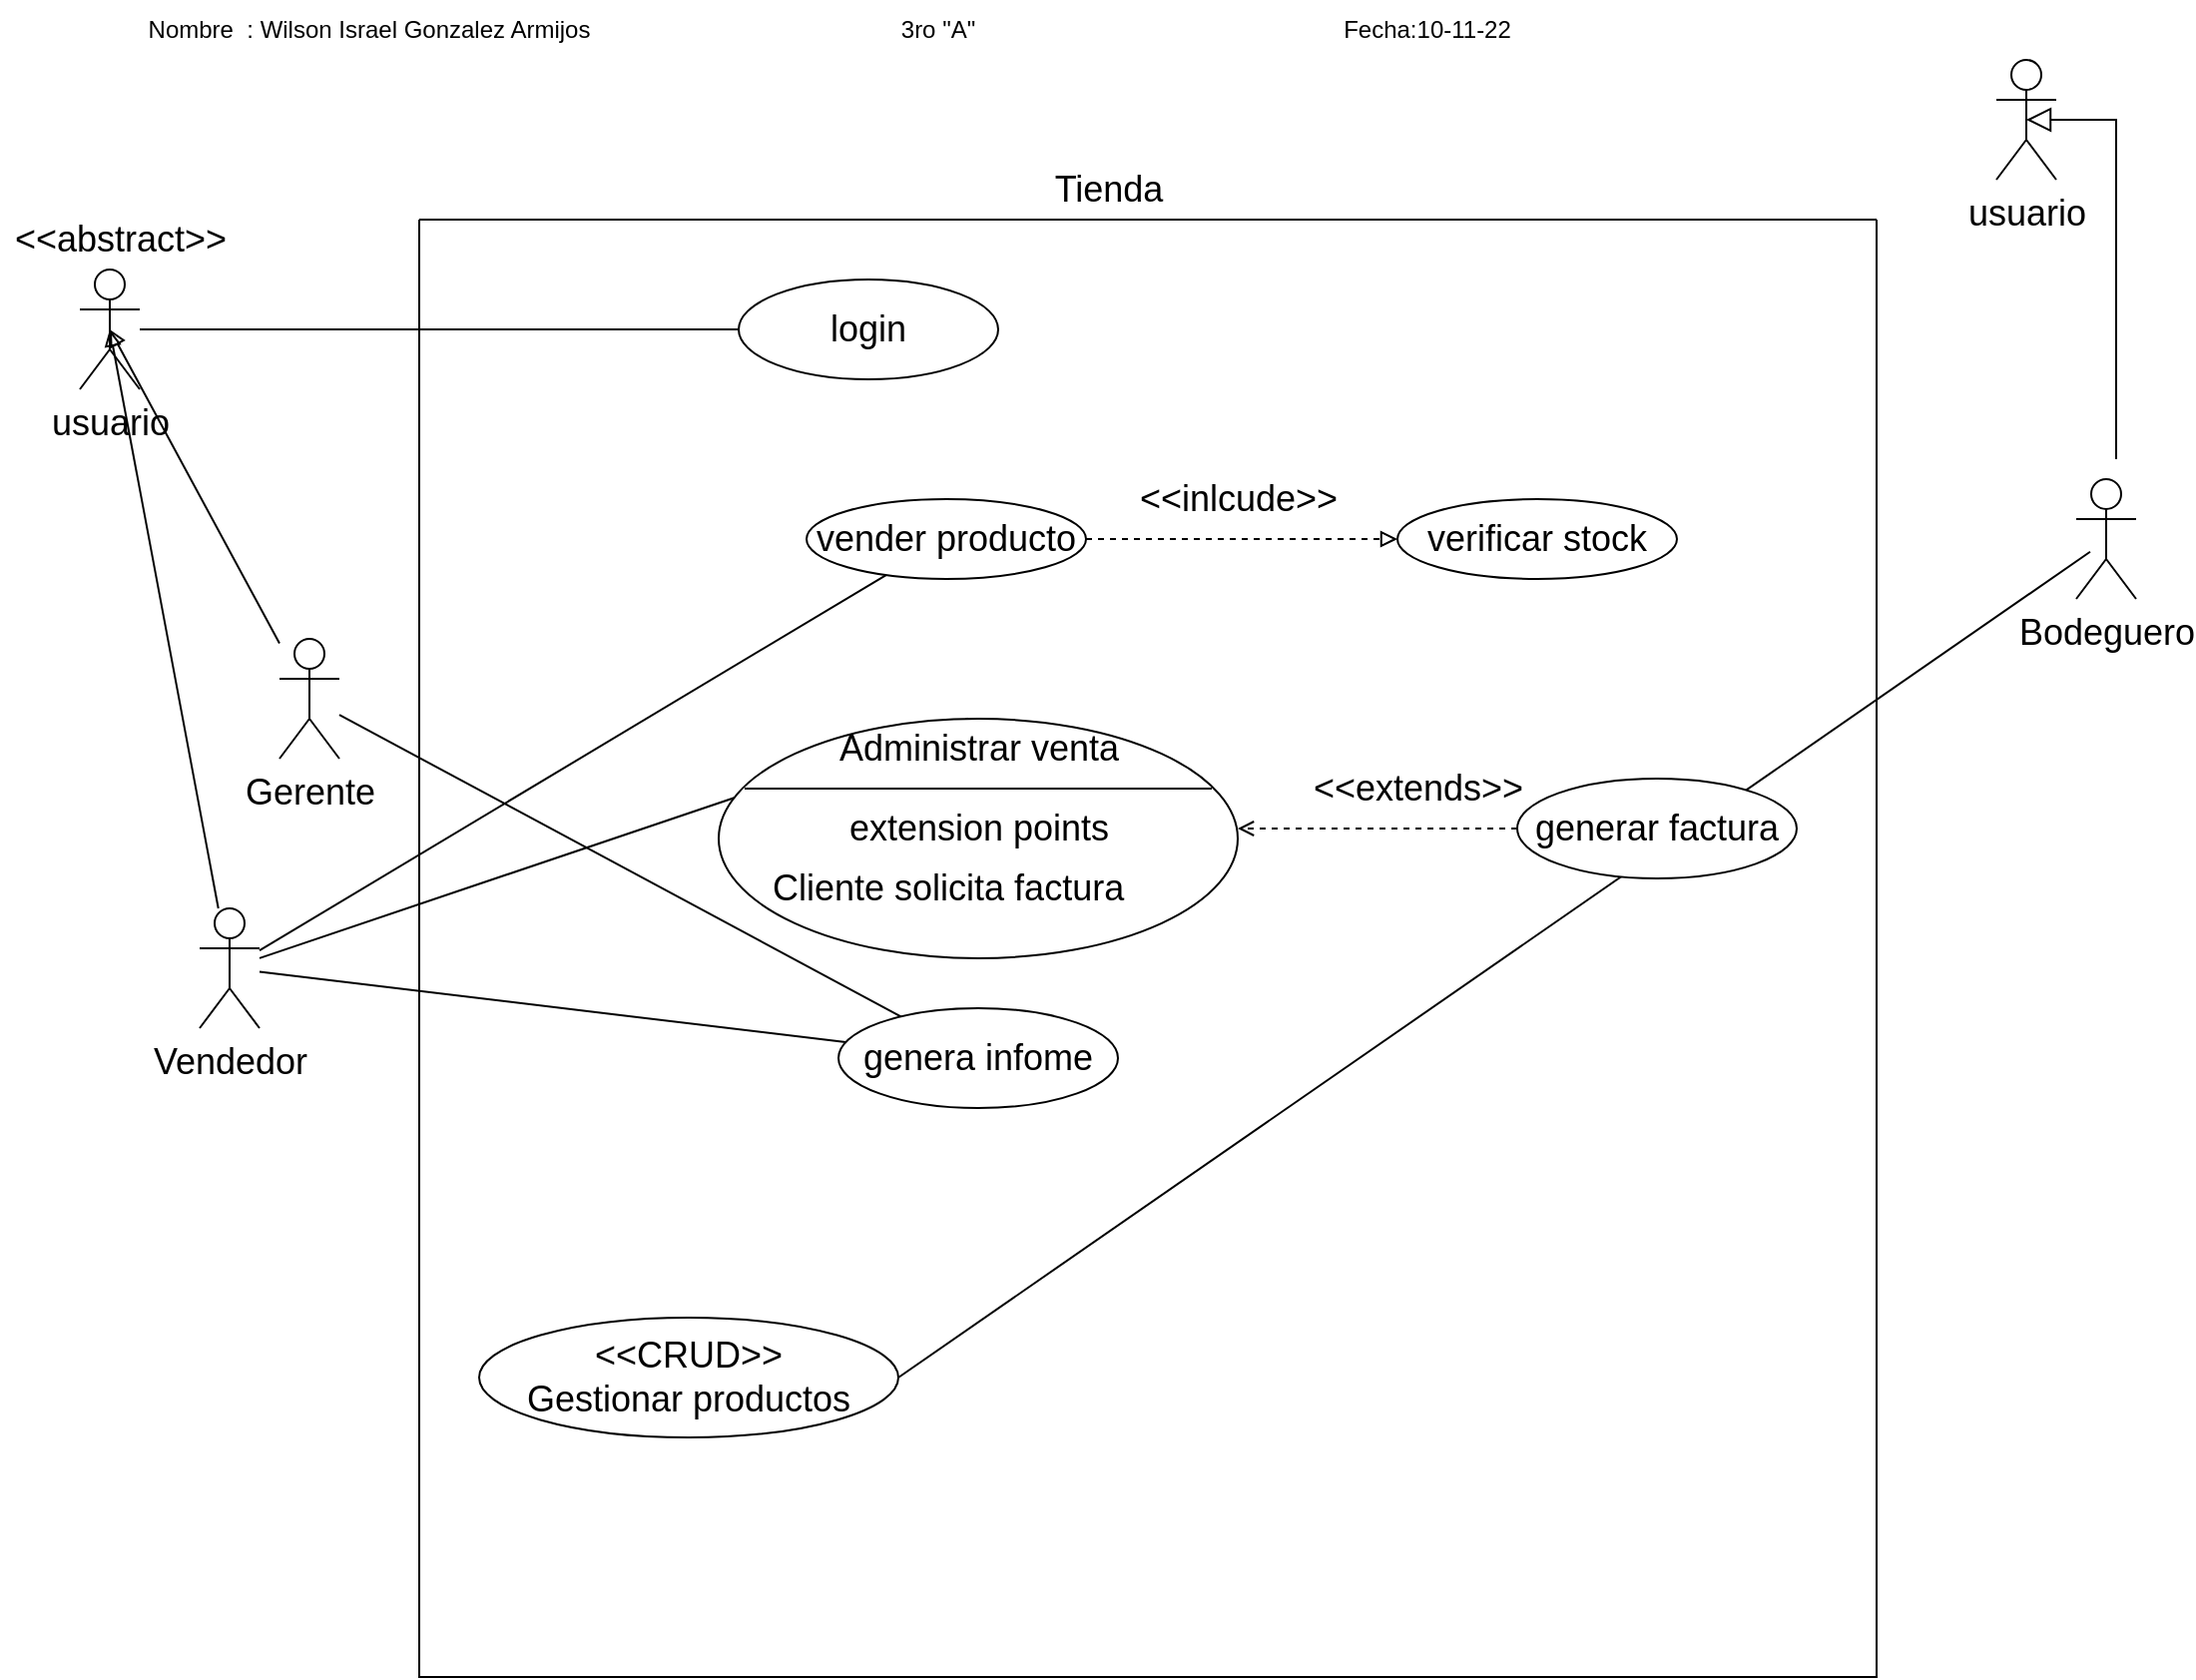 <mxfile version="20.3.0" type="device"><diagram id="G3F6BEOhICTXg5E2UmI8" name="Página-1"><mxGraphModel dx="1102" dy="865" grid="1" gridSize="10" guides="1" tooltips="1" connect="1" arrows="1" fold="1" page="1" pageScale="1" pageWidth="827" pageHeight="1169" math="0" shadow="0"><root><mxCell id="0"/><mxCell id="1" parent="0"/><mxCell id="aCcMlwVnYWPFwCFXUTF6-20" style="rounded=0;orthogonalLoop=1;jettySize=auto;html=1;fontSize=18;startArrow=none;startFill=0;endArrow=none;endFill=0;" parent="1" source="aCcMlwVnYWPFwCFXUTF6-4" target="aCcMlwVnYWPFwCFXUTF6-13" edge="1"><mxGeometry relative="1" as="geometry"/></mxCell><mxCell id="aCcMlwVnYWPFwCFXUTF6-42" style="rounded=0;orthogonalLoop=1;jettySize=auto;html=1;entryX=0.5;entryY=0.5;entryDx=0;entryDy=0;entryPerimeter=0;fontSize=18;startArrow=none;startFill=0;endArrow=block;endFill=0;" parent="1" source="aCcMlwVnYWPFwCFXUTF6-4" target="aCcMlwVnYWPFwCFXUTF6-39" edge="1"><mxGeometry relative="1" as="geometry"/></mxCell><mxCell id="aCcMlwVnYWPFwCFXUTF6-4" value="Gerente" style="shape=umlActor;verticalLabelPosition=bottom;verticalAlign=top;html=1;fontSize=18;" parent="1" vertex="1"><mxGeometry x="150" y="350" width="30" height="60" as="geometry"/></mxCell><mxCell id="aCcMlwVnYWPFwCFXUTF6-21" style="rounded=0;orthogonalLoop=1;jettySize=auto;html=1;fontSize=18;startArrow=none;startFill=0;endArrow=none;endFill=0;" parent="1" source="aCcMlwVnYWPFwCFXUTF6-5" target="aCcMlwVnYWPFwCFXUTF6-8" edge="1"><mxGeometry relative="1" as="geometry"/></mxCell><mxCell id="aCcMlwVnYWPFwCFXUTF6-22" style="rounded=0;orthogonalLoop=1;jettySize=auto;html=1;fontSize=18;startArrow=none;startFill=0;endArrow=none;endFill=0;" parent="1" source="aCcMlwVnYWPFwCFXUTF6-5" edge="1"><mxGeometry relative="1" as="geometry"><mxPoint x="495" y="390" as="targetPoint"/></mxGeometry></mxCell><mxCell id="aCcMlwVnYWPFwCFXUTF6-38" style="rounded=0;orthogonalLoop=1;jettySize=auto;html=1;fontSize=18;startArrow=none;startFill=0;endArrow=none;endFill=0;" parent="1" source="aCcMlwVnYWPFwCFXUTF6-5" target="aCcMlwVnYWPFwCFXUTF6-13" edge="1"><mxGeometry relative="1" as="geometry"/></mxCell><mxCell id="aCcMlwVnYWPFwCFXUTF6-44" style="rounded=0;orthogonalLoop=1;jettySize=auto;html=1;entryX=0.5;entryY=0.5;entryDx=0;entryDy=0;entryPerimeter=0;fontSize=18;startArrow=none;startFill=0;endArrow=block;endFill=0;" parent="1" source="aCcMlwVnYWPFwCFXUTF6-5" target="aCcMlwVnYWPFwCFXUTF6-39" edge="1"><mxGeometry relative="1" as="geometry"/></mxCell><mxCell id="aCcMlwVnYWPFwCFXUTF6-5" value="Vendedor" style="shape=umlActor;verticalLabelPosition=bottom;verticalAlign=top;html=1;fontSize=18;" parent="1" vertex="1"><mxGeometry x="110" y="485" width="30" height="60" as="geometry"/></mxCell><mxCell id="aCcMlwVnYWPFwCFXUTF6-48" style="rounded=0;orthogonalLoop=1;jettySize=auto;html=1;entryX=1;entryY=0.5;entryDx=0;entryDy=0;fontSize=18;startArrow=none;startFill=0;endArrow=none;endFill=0;exitX=0.233;exitY=0.606;exitDx=0;exitDy=0;exitPerimeter=0;" parent="1" source="aCcMlwVnYWPFwCFXUTF6-6" target="aCcMlwVnYWPFwCFXUTF6-12" edge="1"><mxGeometry relative="1" as="geometry"><mxPoint x="1030" y="370" as="sourcePoint"/></mxGeometry></mxCell><mxCell id="aCcMlwVnYWPFwCFXUTF6-55" style="edgeStyle=orthogonalEdgeStyle;rounded=0;orthogonalLoop=1;jettySize=auto;html=1;entryX=0.5;entryY=0.5;entryDx=0;entryDy=0;entryPerimeter=0;fontSize=18;startArrow=none;startFill=0;endArrow=block;endFill=0;strokeWidth=1;endSize=10;" parent="1" target="aCcMlwVnYWPFwCFXUTF6-50" edge="1"><mxGeometry relative="1" as="geometry"><mxPoint x="1070" y="260" as="sourcePoint"/><Array as="points"><mxPoint x="1070" y="260"/><mxPoint x="1070" y="90"/></Array></mxGeometry></mxCell><mxCell id="aCcMlwVnYWPFwCFXUTF6-6" value="Bodeguero" style="shape=umlActor;verticalLabelPosition=bottom;verticalAlign=top;html=1;fontSize=18;" parent="1" vertex="1"><mxGeometry x="1050" y="270" width="30" height="60" as="geometry"/></mxCell><mxCell id="aCcMlwVnYWPFwCFXUTF6-28" style="edgeStyle=orthogonalEdgeStyle;rounded=0;orthogonalLoop=1;jettySize=auto;html=1;fontSize=18;startArrow=none;startFill=0;endArrow=block;endFill=0;dashed=1;" parent="1" source="aCcMlwVnYWPFwCFXUTF6-8" target="aCcMlwVnYWPFwCFXUTF6-11" edge="1"><mxGeometry relative="1" as="geometry"/></mxCell><mxCell id="aCcMlwVnYWPFwCFXUTF6-8" value="vender producto" style="ellipse;whiteSpace=wrap;html=1;fontSize=18;" parent="1" vertex="1"><mxGeometry x="414" y="280" width="140" height="40" as="geometry"/></mxCell><mxCell id="aCcMlwVnYWPFwCFXUTF6-11" value="verificar stock" style="ellipse;whiteSpace=wrap;html=1;fontSize=18;" parent="1" vertex="1"><mxGeometry x="710" y="280" width="140" height="40" as="geometry"/></mxCell><mxCell id="aCcMlwVnYWPFwCFXUTF6-12" value="&amp;lt;&amp;lt;CRUD&amp;gt;&amp;gt;&lt;br&gt;Gestionar productos" style="ellipse;whiteSpace=wrap;html=1;fontSize=18;" parent="1" vertex="1"><mxGeometry x="250" y="690" width="210" height="60" as="geometry"/></mxCell><mxCell id="aCcMlwVnYWPFwCFXUTF6-35" style="edgeStyle=orthogonalEdgeStyle;rounded=0;orthogonalLoop=1;jettySize=auto;html=1;dashed=1;fontSize=18;startArrow=none;startFill=0;endArrow=open;endFill=0;" parent="1" source="aCcMlwVnYWPFwCFXUTF6-27" target="aCcMlwVnYWPFwCFXUTF6-33" edge="1"><mxGeometry relative="1" as="geometry"/></mxCell><mxCell id="aCcMlwVnYWPFwCFXUTF6-29" value="&amp;lt;&amp;lt;inlcude&amp;gt;&amp;gt;" style="text;html=1;align=center;verticalAlign=middle;resizable=0;points=[];autosize=1;strokeColor=none;fillColor=none;fontSize=18;" parent="1" vertex="1"><mxGeometry x="575" y="265" width="110" height="30" as="geometry"/></mxCell><mxCell id="aCcMlwVnYWPFwCFXUTF6-30" value="" style="shape=ellipse;container=1;horizontal=1;horizontalStack=0;resizeParent=1;resizeParentMax=0;resizeLast=0;html=1;dashed=0;collapsible=0;fontSize=18;" parent="1" vertex="1"><mxGeometry x="370" y="390" width="260" height="120" as="geometry"/></mxCell><mxCell id="aCcMlwVnYWPFwCFXUTF6-31" value="Administrar venta" style="html=1;strokeColor=none;fillColor=none;align=center;verticalAlign=middle;rotatable=0;fontSize=18;" parent="aCcMlwVnYWPFwCFXUTF6-30" vertex="1"><mxGeometry width="260" height="30" as="geometry"/></mxCell><mxCell id="aCcMlwVnYWPFwCFXUTF6-32" value="" style="line;strokeWidth=1;fillColor=none;rotatable=0;labelPosition=right;points=[];portConstraint=eastwest;dashed=0;resizeWidth=1;fontSize=18;" parent="aCcMlwVnYWPFwCFXUTF6-30" vertex="1"><mxGeometry x="13" y="30" width="234" height="10" as="geometry"/></mxCell><mxCell id="aCcMlwVnYWPFwCFXUTF6-33" value="extension points" style="text;html=1;align=center;verticalAlign=middle;rotatable=0;fontSize=18;" parent="aCcMlwVnYWPFwCFXUTF6-30" vertex="1"><mxGeometry y="40" width="260" height="30" as="geometry"/></mxCell><mxCell id="aCcMlwVnYWPFwCFXUTF6-34" value="Cliente solicita factura" style="text;html=1;align=left;verticalAlign=middle;rotatable=0;spacingLeft=25;fontSize=18;" parent="aCcMlwVnYWPFwCFXUTF6-30" vertex="1"><mxGeometry y="70" width="260" height="30" as="geometry"/></mxCell><mxCell id="aCcMlwVnYWPFwCFXUTF6-36" value="&amp;lt;&amp;lt;extends&amp;gt;&amp;gt;" style="text;html=1;align=center;verticalAlign=middle;resizable=0;points=[];autosize=1;strokeColor=none;fillColor=none;fontSize=18;" parent="1" vertex="1"><mxGeometry x="660" y="410" width="120" height="30" as="geometry"/></mxCell><mxCell id="aCcMlwVnYWPFwCFXUTF6-41" value="" style="edgeStyle=orthogonalEdgeStyle;rounded=0;orthogonalLoop=1;jettySize=auto;html=1;fontSize=18;startArrow=none;startFill=0;endArrow=none;endFill=0;" parent="1" source="aCcMlwVnYWPFwCFXUTF6-39" target="aCcMlwVnYWPFwCFXUTF6-40" edge="1"><mxGeometry relative="1" as="geometry"/></mxCell><mxCell id="aCcMlwVnYWPFwCFXUTF6-39" value="usuario" style="shape=umlActor;verticalLabelPosition=bottom;verticalAlign=top;html=1;fontSize=18;" parent="1" vertex="1"><mxGeometry x="50" y="165" width="30" height="60" as="geometry"/></mxCell><mxCell id="aCcMlwVnYWPFwCFXUTF6-40" value="login" style="ellipse;whiteSpace=wrap;html=1;fontSize=18;" parent="1" vertex="1"><mxGeometry x="380" y="170" width="130" height="50" as="geometry"/></mxCell><mxCell id="aCcMlwVnYWPFwCFXUTF6-46" value="&amp;lt;&amp;lt;abstract&amp;gt;&amp;gt;" style="text;html=1;align=center;verticalAlign=middle;resizable=0;points=[];autosize=1;strokeColor=none;fillColor=none;fontSize=18;" parent="1" vertex="1"><mxGeometry x="10" y="135" width="120" height="30" as="geometry"/></mxCell><mxCell id="aCcMlwVnYWPFwCFXUTF6-50" value="usuario" style="shape=umlActor;verticalLabelPosition=bottom;verticalAlign=top;html=1;fontSize=18;" parent="1" vertex="1"><mxGeometry x="1010" y="60" width="30" height="60" as="geometry"/></mxCell><mxCell id="aCcMlwVnYWPFwCFXUTF6-58" value="" style="swimlane;startSize=0;fontSize=18;" parent="1" vertex="1"><mxGeometry x="220" y="140" width="730" height="730" as="geometry"/></mxCell><mxCell id="aCcMlwVnYWPFwCFXUTF6-13" value="genera infome" style="ellipse;whiteSpace=wrap;html=1;fontSize=18;" parent="aCcMlwVnYWPFwCFXUTF6-58" vertex="1"><mxGeometry x="210" y="395" width="140" height="50" as="geometry"/></mxCell><mxCell id="aCcMlwVnYWPFwCFXUTF6-27" value="generar factura" style="ellipse;whiteSpace=wrap;html=1;fontSize=18;" parent="aCcMlwVnYWPFwCFXUTF6-58" vertex="1"><mxGeometry x="550" y="280" width="140" height="50" as="geometry"/></mxCell><mxCell id="aCcMlwVnYWPFwCFXUTF6-59" value="Tienda" style="text;html=1;align=center;verticalAlign=middle;resizable=0;points=[];autosize=1;strokeColor=none;fillColor=none;fontSize=18;" parent="1" vertex="1"><mxGeometry x="530" y="110" width="70" height="30" as="geometry"/></mxCell><mxCell id="h2F84fq5mv9o5YZpxcPB-2" value="Nombre&amp;nbsp; : Wilson Israel Gonzalez Armijos" style="text;html=1;strokeColor=none;fillColor=none;align=center;verticalAlign=middle;whiteSpace=wrap;rounded=0;" vertex="1" parent="1"><mxGeometry x="60" y="30" width="270" height="30" as="geometry"/></mxCell><mxCell id="h2F84fq5mv9o5YZpxcPB-3" value="3ro &quot;A&quot;" style="text;html=1;strokeColor=none;fillColor=none;align=center;verticalAlign=middle;whiteSpace=wrap;rounded=0;" vertex="1" parent="1"><mxGeometry x="450" y="30" width="60" height="30" as="geometry"/></mxCell><mxCell id="h2F84fq5mv9o5YZpxcPB-4" value="Fecha:10-11-22" style="text;html=1;strokeColor=none;fillColor=none;align=center;verticalAlign=middle;whiteSpace=wrap;rounded=0;" vertex="1" parent="1"><mxGeometry x="640" y="30" width="170" height="30" as="geometry"/></mxCell></root></mxGraphModel></diagram></mxfile>